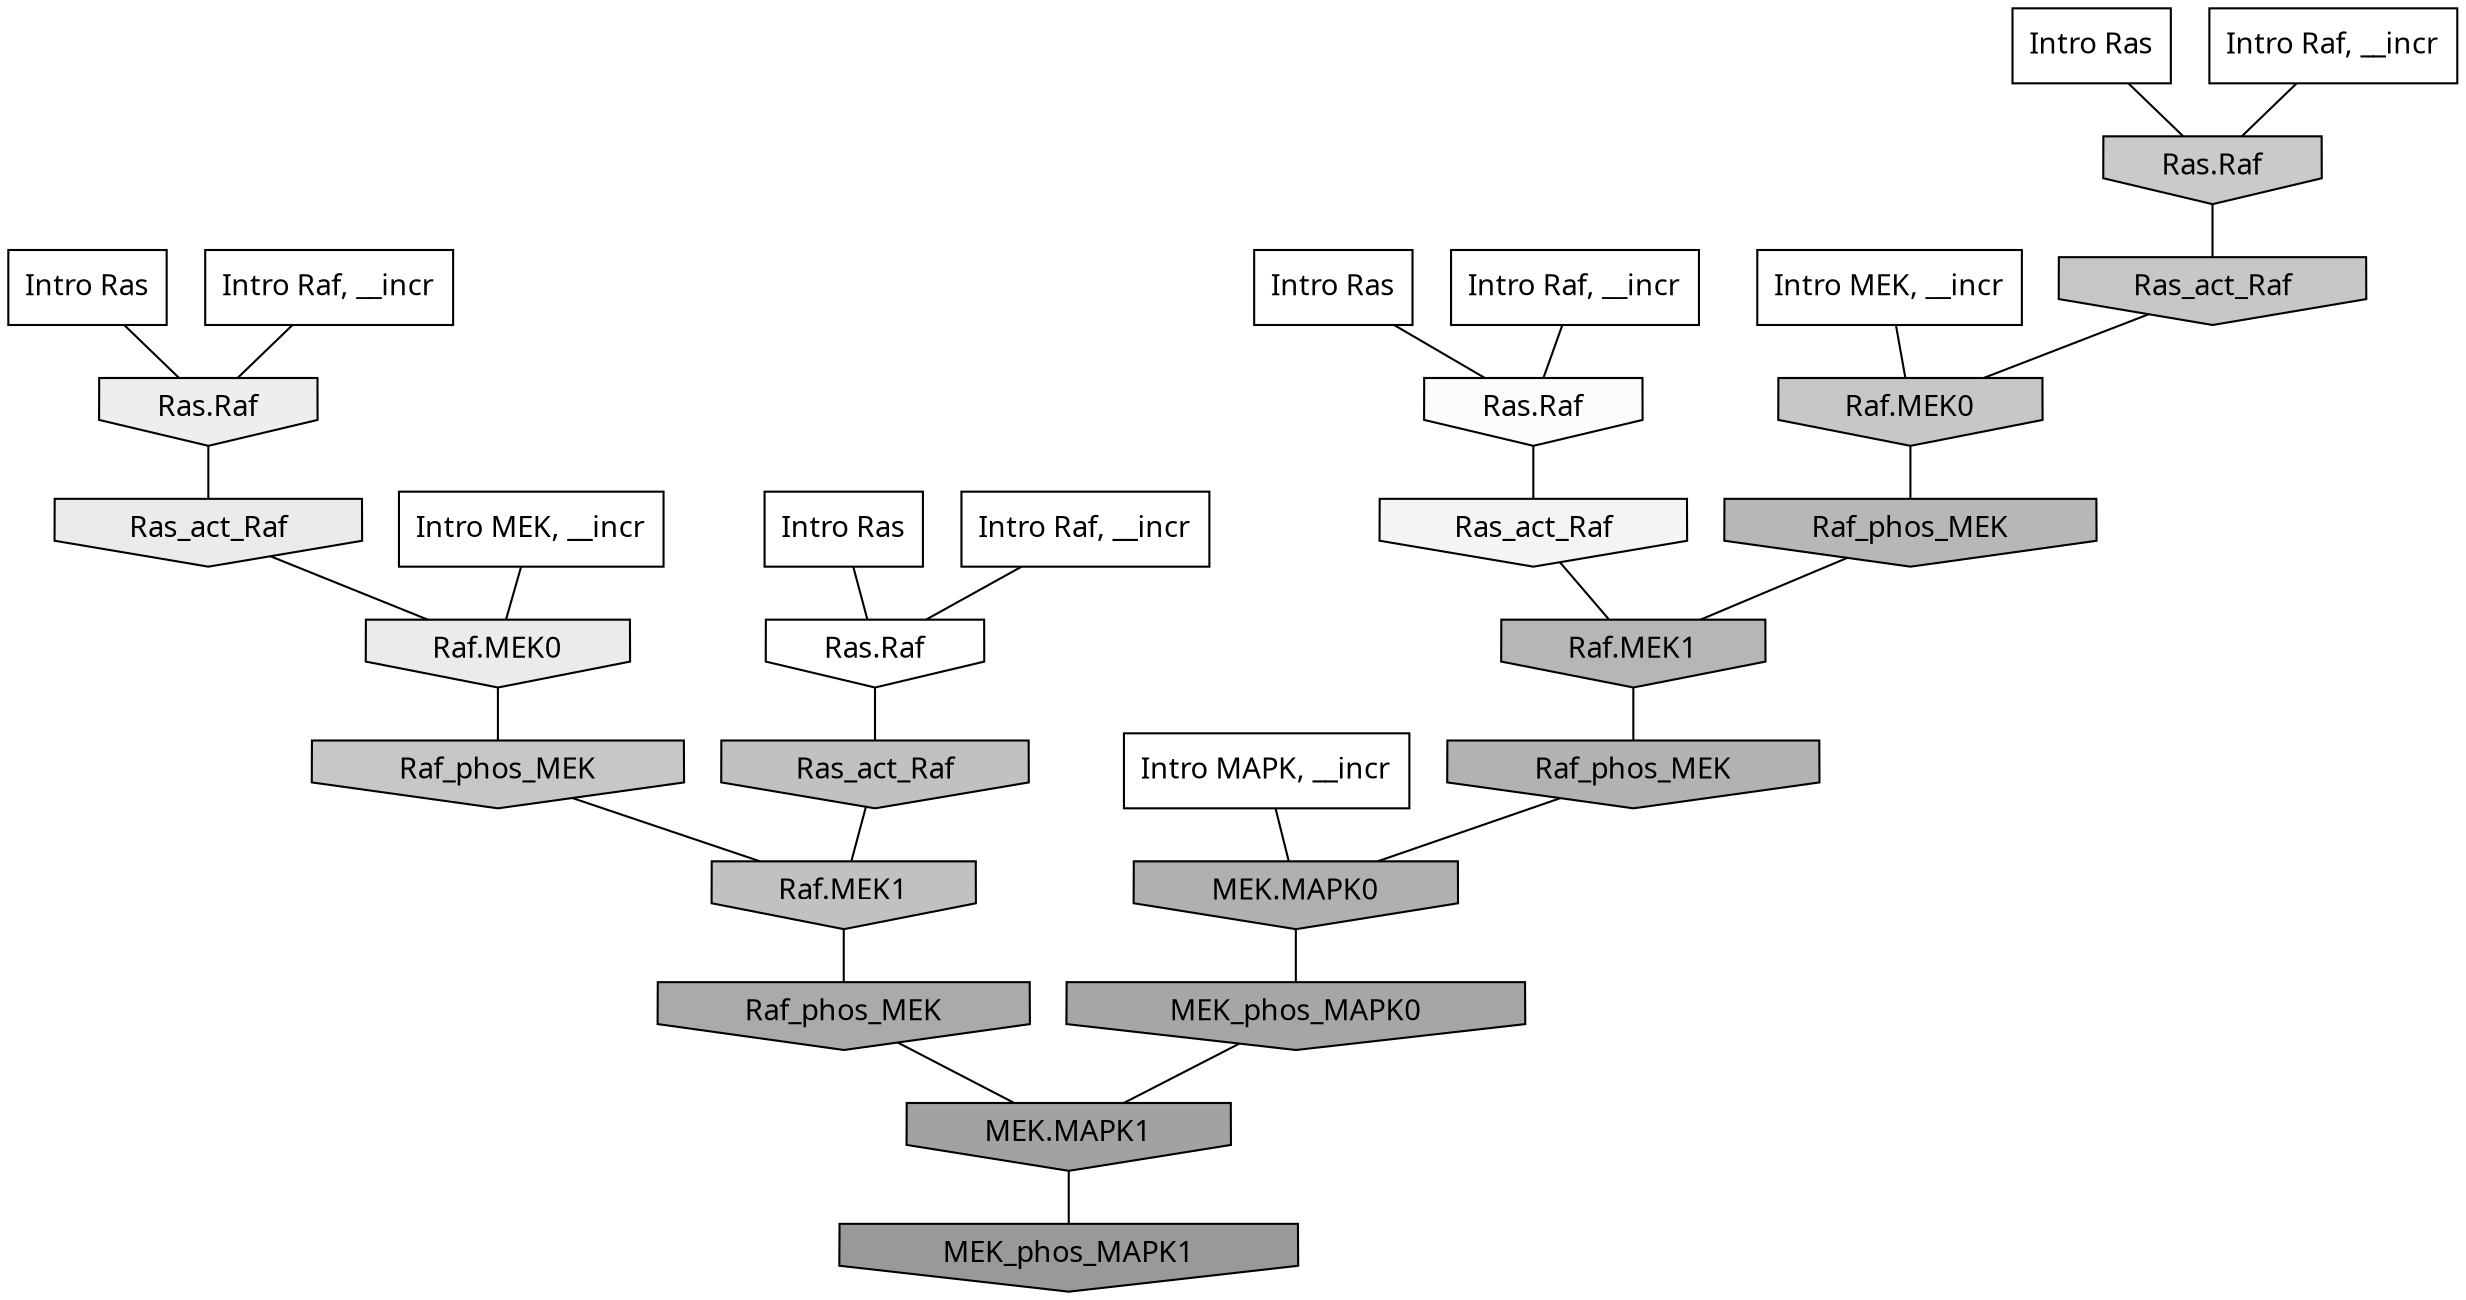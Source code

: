 digraph G{
  rankdir="TB";
  ranksep=0.30;
  node [fontname="CMU Serif"];
  edge [fontname="CMU Serif"];
  
  22 [label="Intro Ras", shape=rectangle, style=filled, fillcolor="0.000 0.000 1.000"]
  
  35 [label="Intro Ras", shape=rectangle, style=filled, fillcolor="0.000 0.000 1.000"]
  
  56 [label="Intro Ras", shape=rectangle, style=filled, fillcolor="0.000 0.000 1.000"]
  
  78 [label="Intro Ras", shape=rectangle, style=filled, fillcolor="0.000 0.000 1.000"]
  
  373 [label="Intro Raf, __incr", shape=rectangle, style=filled, fillcolor="0.000 0.000 1.000"]
  
  547 [label="Intro Raf, __incr", shape=rectangle, style=filled, fillcolor="0.000 0.000 1.000"]
  
  671 [label="Intro Raf, __incr", shape=rectangle, style=filled, fillcolor="0.000 0.000 1.000"]
  
  774 [label="Intro Raf, __incr", shape=rectangle, style=filled, fillcolor="0.000 0.000 1.000"]
  
  1199 [label="Intro MEK, __incr", shape=rectangle, style=filled, fillcolor="0.000 0.000 1.000"]
  
  1745 [label="Intro MEK, __incr", shape=rectangle, style=filled, fillcolor="0.000 0.000 1.000"]
  
  2476 [label="Intro MAPK, __incr", shape=rectangle, style=filled, fillcolor="0.000 0.000 1.000"]
  
  3331 [label="Ras.Raf", shape=invhouse, style=filled, fillcolor="0.000 0.000 0.997"]
  
  3411 [label="Ras.Raf", shape=invhouse, style=filled, fillcolor="0.000 0.000 0.986"]
  
  3605 [label="Ras_act_Raf", shape=invhouse, style=filled, fillcolor="0.000 0.000 0.957"]
  
  3929 [label="Ras.Raf", shape=invhouse, style=filled, fillcolor="0.000 0.000 0.930"]
  
  4077 [label="Ras_act_Raf", shape=invhouse, style=filled, fillcolor="0.000 0.000 0.921"]
  
  4079 [label="Raf.MEK0", shape=invhouse, style=filled, fillcolor="0.000 0.000 0.921"]
  
  6325 [label="Ras.Raf", shape=invhouse, style=filled, fillcolor="0.000 0.000 0.790"]
  
  6557 [label="Raf_phos_MEK", shape=invhouse, style=filled, fillcolor="0.000 0.000 0.781"]
  
  6564 [label="Ras_act_Raf", shape=invhouse, style=filled, fillcolor="0.000 0.000 0.781"]
  
  6587 [label="Raf.MEK0", shape=invhouse, style=filled, fillcolor="0.000 0.000 0.780"]
  
  7249 [label="Ras_act_Raf", shape=invhouse, style=filled, fillcolor="0.000 0.000 0.757"]
  
  7251 [label="Raf.MEK1", shape=invhouse, style=filled, fillcolor="0.000 0.000 0.757"]
  
  8557 [label="Raf_phos_MEK", shape=invhouse, style=filled, fillcolor="0.000 0.000 0.716"]
  
  8697 [label="Raf.MEK1", shape=invhouse, style=filled, fillcolor="0.000 0.000 0.713"]
  
  9195 [label="Raf_phos_MEK", shape=invhouse, style=filled, fillcolor="0.000 0.000 0.698"]
  
  9688 [label="MEK.MAPK0", shape=invhouse, style=filled, fillcolor="0.000 0.000 0.688"]
  
  10754 [label="Raf_phos_MEK", shape=invhouse, style=filled, fillcolor="0.000 0.000 0.665"]
  
  11566 [label="MEK_phos_MAPK0", shape=invhouse, style=filled, fillcolor="0.000 0.000 0.650"]
  
  12523 [label="MEK.MAPK1", shape=invhouse, style=filled, fillcolor="0.000 0.000 0.634"]
  
  14880 [label="MEK_phos_MAPK1", shape=invhouse, style=filled, fillcolor="0.000 0.000 0.600"]
  
  
  12523 -> 14880 [dir=none, color="0.000 0.000 0.000"] 
  11566 -> 12523 [dir=none, color="0.000 0.000 0.000"] 
  10754 -> 12523 [dir=none, color="0.000 0.000 0.000"] 
  9688 -> 11566 [dir=none, color="0.000 0.000 0.000"] 
  9195 -> 9688 [dir=none, color="0.000 0.000 0.000"] 
  8697 -> 9195 [dir=none, color="0.000 0.000 0.000"] 
  8557 -> 8697 [dir=none, color="0.000 0.000 0.000"] 
  7251 -> 10754 [dir=none, color="0.000 0.000 0.000"] 
  7249 -> 7251 [dir=none, color="0.000 0.000 0.000"] 
  6587 -> 8557 [dir=none, color="0.000 0.000 0.000"] 
  6564 -> 6587 [dir=none, color="0.000 0.000 0.000"] 
  6557 -> 7251 [dir=none, color="0.000 0.000 0.000"] 
  6325 -> 6564 [dir=none, color="0.000 0.000 0.000"] 
  4079 -> 6557 [dir=none, color="0.000 0.000 0.000"] 
  4077 -> 4079 [dir=none, color="0.000 0.000 0.000"] 
  3929 -> 4077 [dir=none, color="0.000 0.000 0.000"] 
  3605 -> 8697 [dir=none, color="0.000 0.000 0.000"] 
  3411 -> 3605 [dir=none, color="0.000 0.000 0.000"] 
  3331 -> 7249 [dir=none, color="0.000 0.000 0.000"] 
  2476 -> 9688 [dir=none, color="0.000 0.000 0.000"] 
  1745 -> 6587 [dir=none, color="0.000 0.000 0.000"] 
  1199 -> 4079 [dir=none, color="0.000 0.000 0.000"] 
  774 -> 6325 [dir=none, color="0.000 0.000 0.000"] 
  671 -> 3411 [dir=none, color="0.000 0.000 0.000"] 
  547 -> 3331 [dir=none, color="0.000 0.000 0.000"] 
  373 -> 3929 [dir=none, color="0.000 0.000 0.000"] 
  78 -> 3411 [dir=none, color="0.000 0.000 0.000"] 
  56 -> 3331 [dir=none, color="0.000 0.000 0.000"] 
  35 -> 6325 [dir=none, color="0.000 0.000 0.000"] 
  22 -> 3929 [dir=none, color="0.000 0.000 0.000"] 
  
  }
